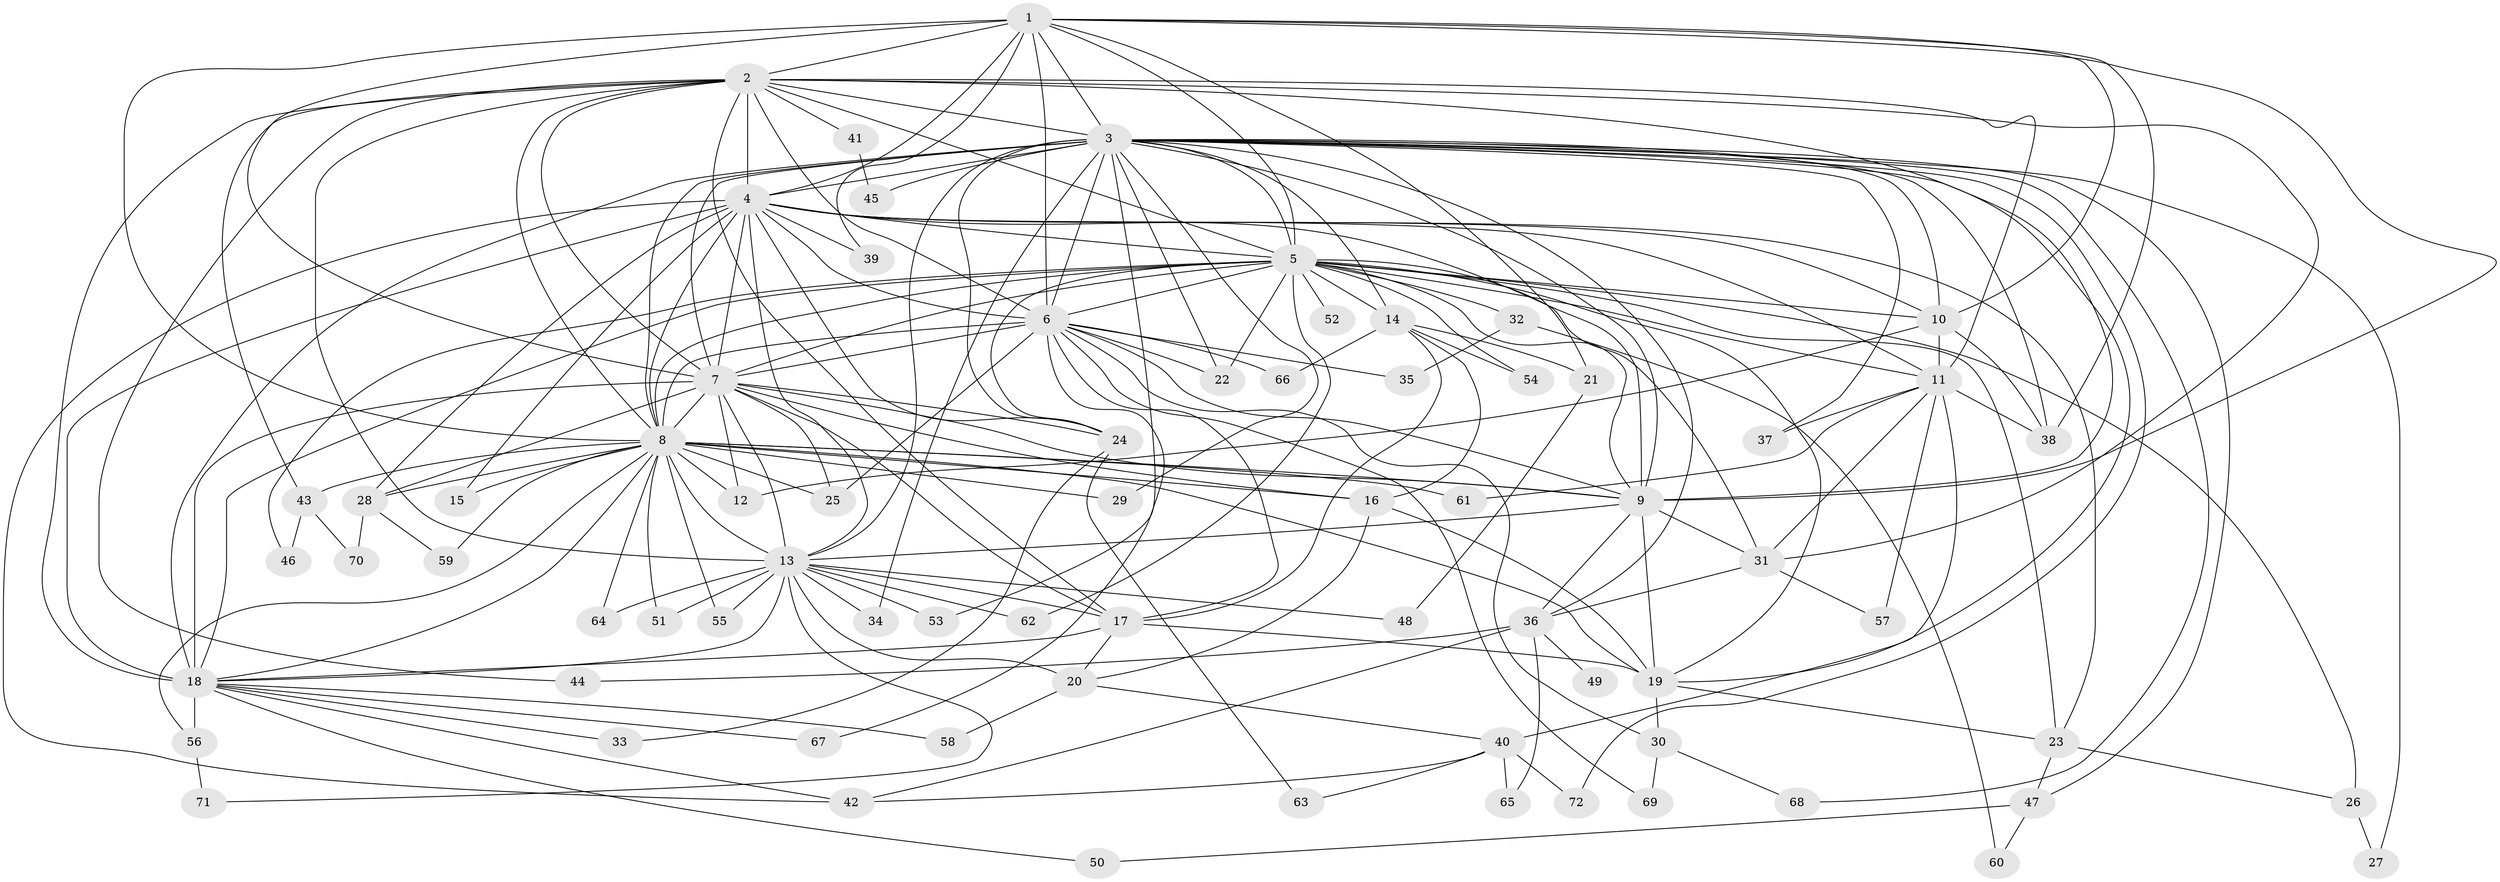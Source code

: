 // original degree distribution, {16: 0.006993006993006993, 22: 0.013986013986013986, 32: 0.006993006993006993, 28: 0.006993006993006993, 18: 0.006993006993006993, 30: 0.006993006993006993, 26: 0.006993006993006993, 19: 0.006993006993006993, 33: 0.006993006993006993, 6: 0.027972027972027972, 10: 0.006993006993006993, 3: 0.16083916083916083, 2: 0.5664335664335665, 5: 0.04195804195804196, 7: 0.02097902097902098, 4: 0.1048951048951049}
// Generated by graph-tools (version 1.1) at 2025/34/03/09/25 02:34:49]
// undirected, 72 vertices, 195 edges
graph export_dot {
graph [start="1"]
  node [color=gray90,style=filled];
  1;
  2;
  3;
  4;
  5;
  6;
  7;
  8;
  9;
  10;
  11;
  12;
  13;
  14;
  15;
  16;
  17;
  18;
  19;
  20;
  21;
  22;
  23;
  24;
  25;
  26;
  27;
  28;
  29;
  30;
  31;
  32;
  33;
  34;
  35;
  36;
  37;
  38;
  39;
  40;
  41;
  42;
  43;
  44;
  45;
  46;
  47;
  48;
  49;
  50;
  51;
  52;
  53;
  54;
  55;
  56;
  57;
  58;
  59;
  60;
  61;
  62;
  63;
  64;
  65;
  66;
  67;
  68;
  69;
  70;
  71;
  72;
  1 -- 2 [weight=1.0];
  1 -- 3 [weight=1.0];
  1 -- 4 [weight=3.0];
  1 -- 5 [weight=1.0];
  1 -- 6 [weight=2.0];
  1 -- 7 [weight=2.0];
  1 -- 8 [weight=1.0];
  1 -- 9 [weight=1.0];
  1 -- 10 [weight=1.0];
  1 -- 21 [weight=1.0];
  1 -- 38 [weight=1.0];
  1 -- 39 [weight=1.0];
  2 -- 3 [weight=1.0];
  2 -- 4 [weight=1.0];
  2 -- 5 [weight=2.0];
  2 -- 6 [weight=1.0];
  2 -- 7 [weight=3.0];
  2 -- 8 [weight=1.0];
  2 -- 9 [weight=2.0];
  2 -- 11 [weight=1.0];
  2 -- 13 [weight=2.0];
  2 -- 17 [weight=1.0];
  2 -- 18 [weight=1.0];
  2 -- 31 [weight=1.0];
  2 -- 41 [weight=1.0];
  2 -- 43 [weight=1.0];
  2 -- 44 [weight=1.0];
  3 -- 4 [weight=1.0];
  3 -- 5 [weight=1.0];
  3 -- 6 [weight=1.0];
  3 -- 7 [weight=3.0];
  3 -- 8 [weight=1.0];
  3 -- 9 [weight=1.0];
  3 -- 10 [weight=1.0];
  3 -- 13 [weight=1.0];
  3 -- 14 [weight=1.0];
  3 -- 18 [weight=3.0];
  3 -- 19 [weight=1.0];
  3 -- 22 [weight=1.0];
  3 -- 24 [weight=1.0];
  3 -- 27 [weight=1.0];
  3 -- 29 [weight=1.0];
  3 -- 34 [weight=1.0];
  3 -- 36 [weight=2.0];
  3 -- 37 [weight=1.0];
  3 -- 38 [weight=1.0];
  3 -- 45 [weight=1.0];
  3 -- 47 [weight=1.0];
  3 -- 53 [weight=1.0];
  3 -- 68 [weight=1.0];
  3 -- 72 [weight=1.0];
  4 -- 5 [weight=1.0];
  4 -- 6 [weight=1.0];
  4 -- 7 [weight=3.0];
  4 -- 8 [weight=1.0];
  4 -- 9 [weight=1.0];
  4 -- 10 [weight=1.0];
  4 -- 11 [weight=1.0];
  4 -- 13 [weight=2.0];
  4 -- 15 [weight=1.0];
  4 -- 18 [weight=1.0];
  4 -- 23 [weight=1.0];
  4 -- 24 [weight=1.0];
  4 -- 28 [weight=1.0];
  4 -- 39 [weight=1.0];
  4 -- 42 [weight=1.0];
  5 -- 6 [weight=1.0];
  5 -- 7 [weight=2.0];
  5 -- 8 [weight=1.0];
  5 -- 9 [weight=1.0];
  5 -- 10 [weight=1.0];
  5 -- 11 [weight=1.0];
  5 -- 14 [weight=1.0];
  5 -- 18 [weight=2.0];
  5 -- 19 [weight=1.0];
  5 -- 22 [weight=2.0];
  5 -- 23 [weight=1.0];
  5 -- 24 [weight=1.0];
  5 -- 26 [weight=1.0];
  5 -- 31 [weight=1.0];
  5 -- 32 [weight=1.0];
  5 -- 46 [weight=1.0];
  5 -- 52 [weight=1.0];
  5 -- 54 [weight=1.0];
  5 -- 62 [weight=1.0];
  6 -- 7 [weight=2.0];
  6 -- 8 [weight=1.0];
  6 -- 9 [weight=1.0];
  6 -- 17 [weight=1.0];
  6 -- 22 [weight=1.0];
  6 -- 25 [weight=1.0];
  6 -- 30 [weight=1.0];
  6 -- 35 [weight=1.0];
  6 -- 66 [weight=1.0];
  6 -- 67 [weight=1.0];
  6 -- 69 [weight=1.0];
  7 -- 8 [weight=4.0];
  7 -- 9 [weight=3.0];
  7 -- 12 [weight=1.0];
  7 -- 13 [weight=17.0];
  7 -- 16 [weight=1.0];
  7 -- 17 [weight=1.0];
  7 -- 18 [weight=13.0];
  7 -- 24 [weight=1.0];
  7 -- 25 [weight=1.0];
  7 -- 28 [weight=2.0];
  8 -- 9 [weight=1.0];
  8 -- 12 [weight=1.0];
  8 -- 13 [weight=1.0];
  8 -- 15 [weight=1.0];
  8 -- 16 [weight=1.0];
  8 -- 18 [weight=1.0];
  8 -- 19 [weight=1.0];
  8 -- 25 [weight=1.0];
  8 -- 28 [weight=1.0];
  8 -- 29 [weight=1.0];
  8 -- 43 [weight=1.0];
  8 -- 51 [weight=1.0];
  8 -- 55 [weight=1.0];
  8 -- 56 [weight=1.0];
  8 -- 59 [weight=1.0];
  8 -- 61 [weight=1.0];
  8 -- 64 [weight=1.0];
  9 -- 13 [weight=1.0];
  9 -- 19 [weight=5.0];
  9 -- 31 [weight=1.0];
  9 -- 36 [weight=1.0];
  10 -- 11 [weight=1.0];
  10 -- 12 [weight=1.0];
  10 -- 38 [weight=1.0];
  11 -- 31 [weight=1.0];
  11 -- 37 [weight=1.0];
  11 -- 38 [weight=2.0];
  11 -- 40 [weight=1.0];
  11 -- 57 [weight=1.0];
  11 -- 61 [weight=1.0];
  13 -- 17 [weight=2.0];
  13 -- 18 [weight=3.0];
  13 -- 20 [weight=3.0];
  13 -- 34 [weight=1.0];
  13 -- 48 [weight=1.0];
  13 -- 51 [weight=1.0];
  13 -- 53 [weight=1.0];
  13 -- 55 [weight=1.0];
  13 -- 62 [weight=1.0];
  13 -- 64 [weight=1.0];
  13 -- 71 [weight=1.0];
  14 -- 16 [weight=1.0];
  14 -- 17 [weight=1.0];
  14 -- 21 [weight=1.0];
  14 -- 54 [weight=1.0];
  14 -- 66 [weight=1.0];
  16 -- 19 [weight=1.0];
  16 -- 20 [weight=1.0];
  17 -- 18 [weight=2.0];
  17 -- 19 [weight=1.0];
  17 -- 20 [weight=1.0];
  18 -- 33 [weight=1.0];
  18 -- 42 [weight=1.0];
  18 -- 50 [weight=1.0];
  18 -- 56 [weight=2.0];
  18 -- 58 [weight=1.0];
  18 -- 67 [weight=1.0];
  19 -- 23 [weight=1.0];
  19 -- 30 [weight=1.0];
  20 -- 40 [weight=1.0];
  20 -- 58 [weight=1.0];
  21 -- 48 [weight=1.0];
  23 -- 26 [weight=1.0];
  23 -- 47 [weight=1.0];
  24 -- 33 [weight=1.0];
  24 -- 63 [weight=1.0];
  26 -- 27 [weight=1.0];
  28 -- 59 [weight=1.0];
  28 -- 70 [weight=1.0];
  30 -- 68 [weight=1.0];
  30 -- 69 [weight=1.0];
  31 -- 36 [weight=1.0];
  31 -- 57 [weight=1.0];
  32 -- 35 [weight=1.0];
  32 -- 60 [weight=1.0];
  36 -- 42 [weight=1.0];
  36 -- 44 [weight=1.0];
  36 -- 49 [weight=2.0];
  36 -- 65 [weight=1.0];
  40 -- 42 [weight=1.0];
  40 -- 63 [weight=1.0];
  40 -- 65 [weight=1.0];
  40 -- 72 [weight=1.0];
  41 -- 45 [weight=1.0];
  43 -- 46 [weight=1.0];
  43 -- 70 [weight=1.0];
  47 -- 50 [weight=1.0];
  47 -- 60 [weight=1.0];
  56 -- 71 [weight=1.0];
}
